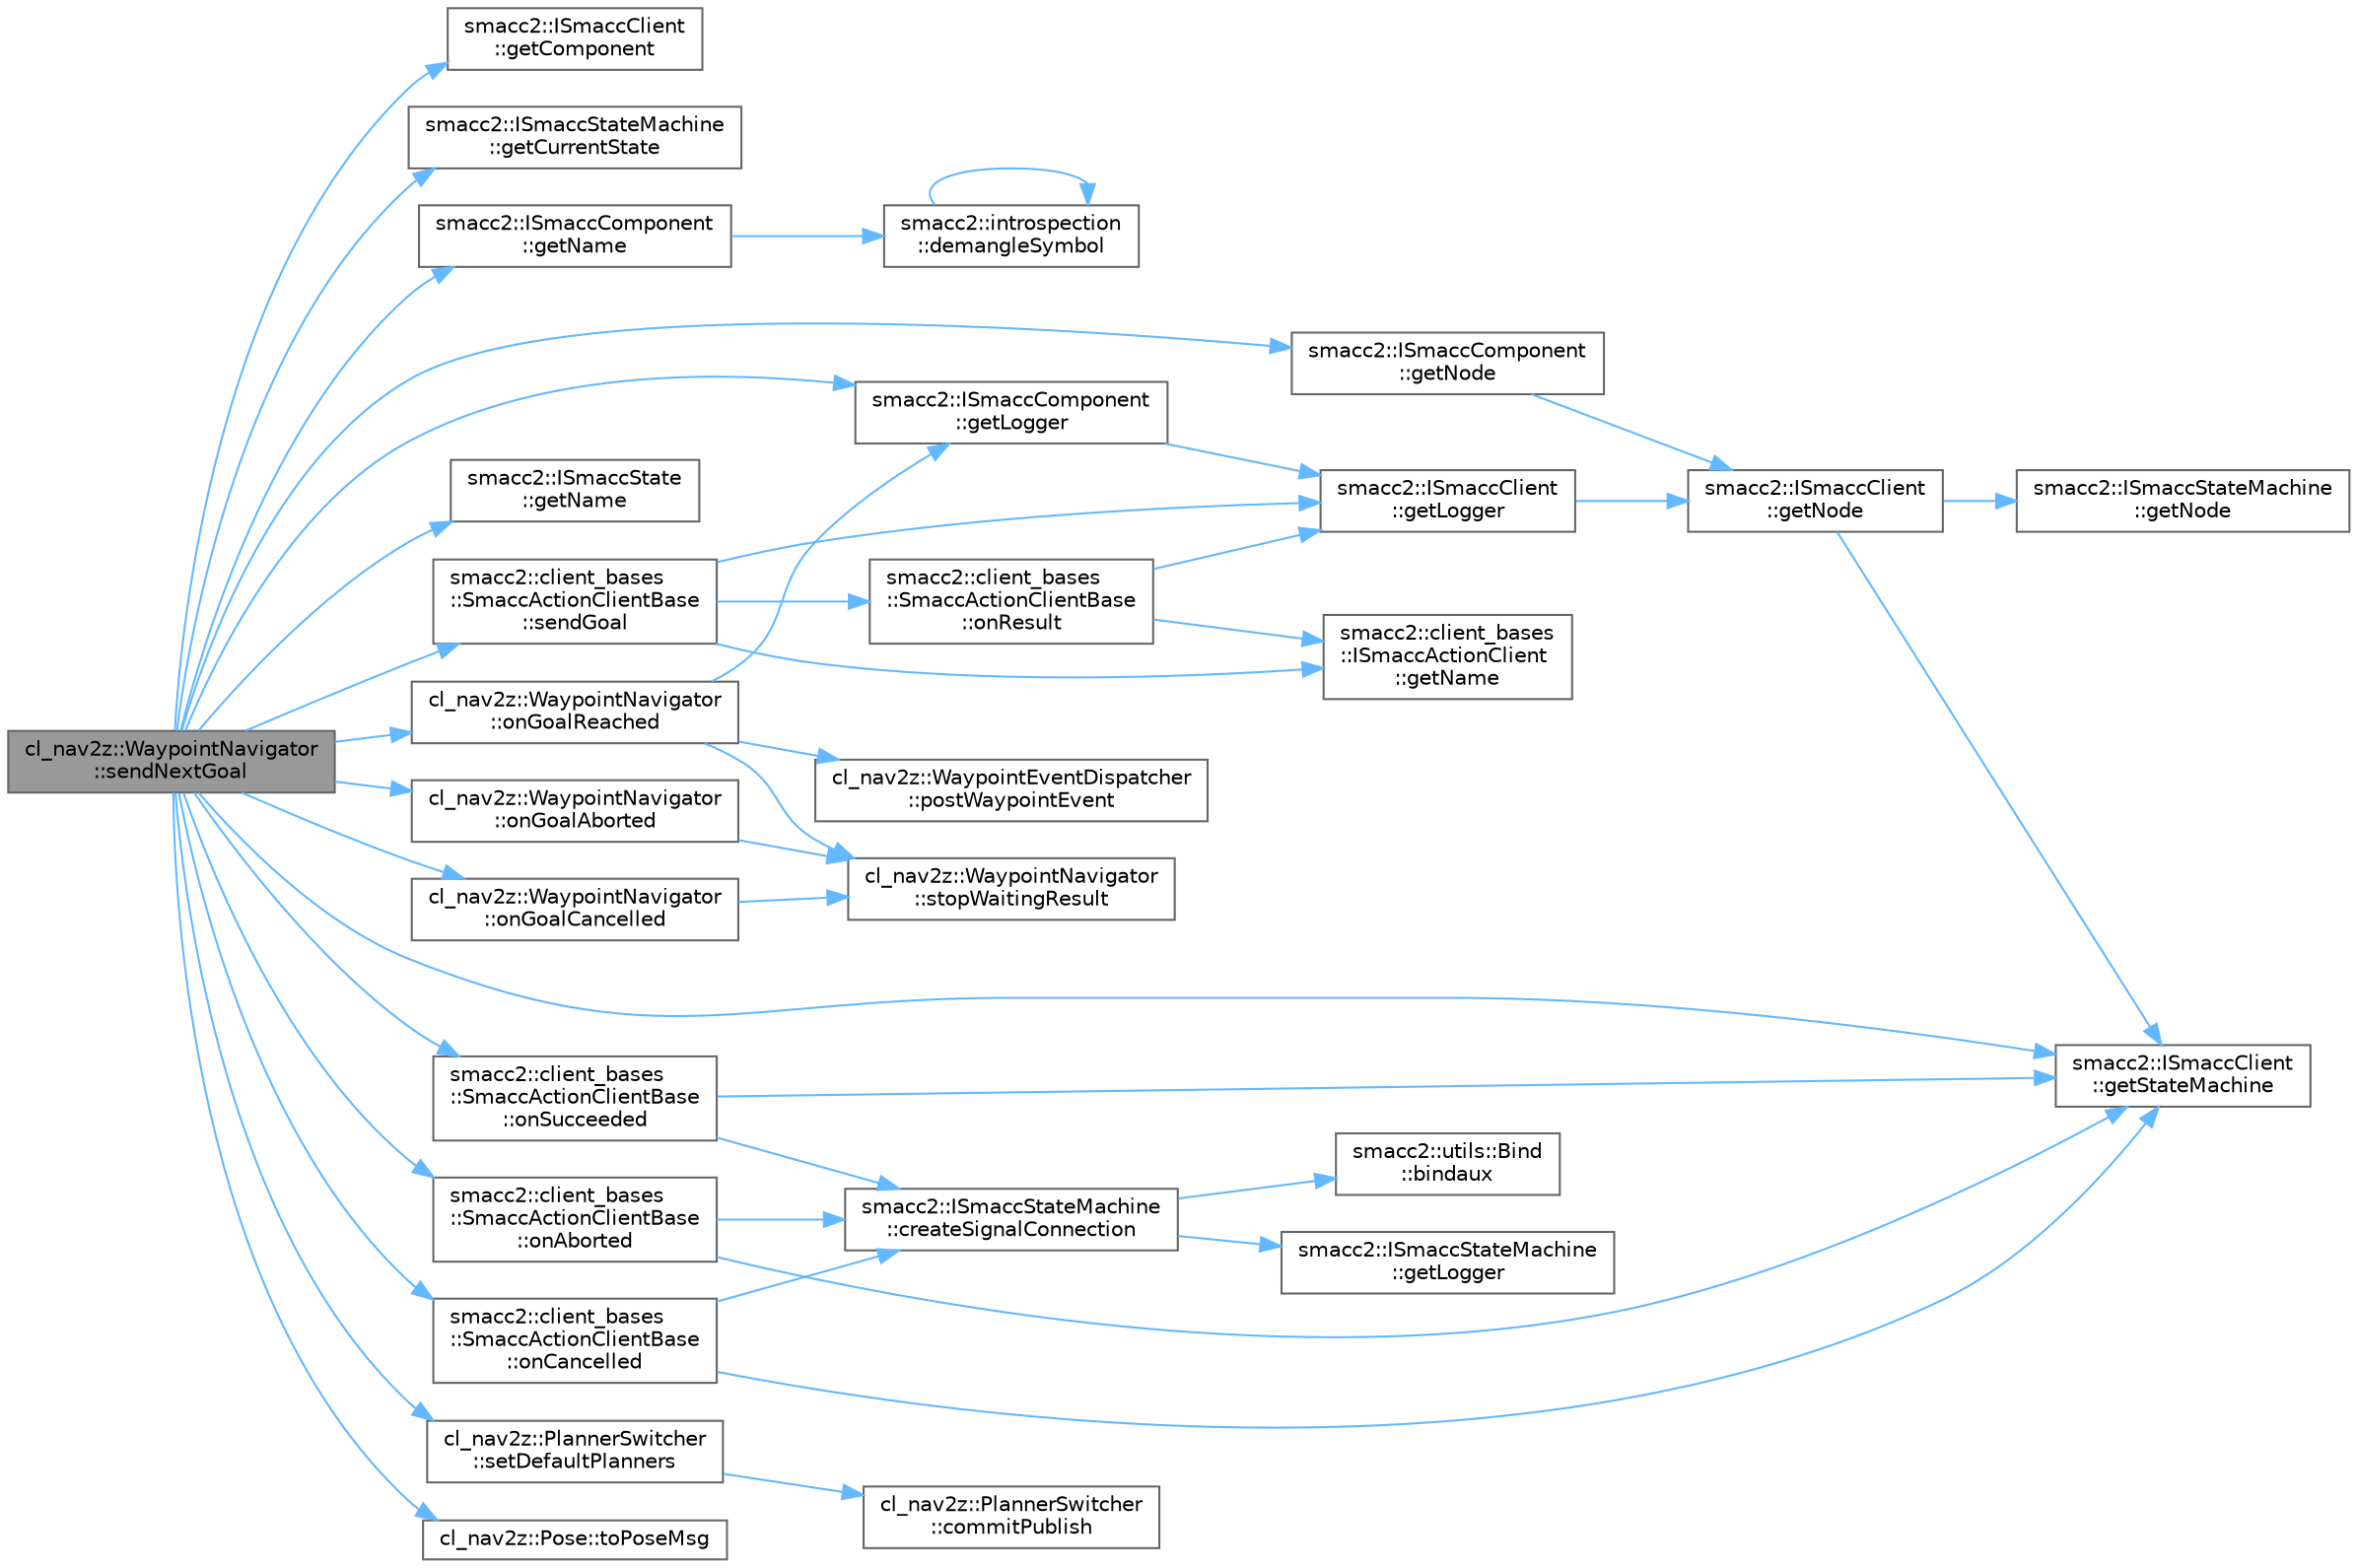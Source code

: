 digraph "cl_nav2z::WaypointNavigator::sendNextGoal"
{
 // LATEX_PDF_SIZE
  bgcolor="transparent";
  edge [fontname=Helvetica,fontsize=10,labelfontname=Helvetica,labelfontsize=10];
  node [fontname=Helvetica,fontsize=10,shape=box,height=0.2,width=0.4];
  rankdir="LR";
  Node1 [label="cl_nav2z::WaypointNavigator\l::sendNextGoal",height=0.2,width=0.4,color="gray40", fillcolor="grey60", style="filled", fontcolor="black",tooltip=" "];
  Node1 -> Node2 [color="steelblue1",style="solid"];
  Node2 [label="smacc2::ISmaccClient\l::getComponent",height=0.2,width=0.4,color="grey40", fillcolor="white", style="filled",URL="$classsmacc2_1_1ISmaccClient.html#afc6e0f5f82a4552134c9423b75e3ca1d",tooltip=" "];
  Node1 -> Node3 [color="steelblue1",style="solid"];
  Node3 [label="smacc2::ISmaccStateMachine\l::getCurrentState",height=0.2,width=0.4,color="grey40", fillcolor="white", style="filled",URL="$classsmacc2_1_1ISmaccStateMachine.html#aba8f61152440345ee508c7aa67fa6308",tooltip=" "];
  Node1 -> Node4 [color="steelblue1",style="solid"];
  Node4 [label="smacc2::ISmaccComponent\l::getLogger",height=0.2,width=0.4,color="grey40", fillcolor="white", style="filled",URL="$classsmacc2_1_1ISmaccComponent.html#a77ee85823bab8d84edcdf5d28782b728",tooltip=" "];
  Node4 -> Node5 [color="steelblue1",style="solid"];
  Node5 [label="smacc2::ISmaccClient\l::getLogger",height=0.2,width=0.4,color="grey40", fillcolor="white", style="filled",URL="$classsmacc2_1_1ISmaccClient.html#aaa82b9e079d2faf7bf4ba3a4dfecbf89",tooltip=" "];
  Node5 -> Node6 [color="steelblue1",style="solid"];
  Node6 [label="smacc2::ISmaccClient\l::getNode",height=0.2,width=0.4,color="grey40", fillcolor="white", style="filled",URL="$classsmacc2_1_1ISmaccClient.html#a0d0d53879b63fd45c78aac1c711f8708",tooltip=" "];
  Node6 -> Node7 [color="steelblue1",style="solid"];
  Node7 [label="smacc2::ISmaccStateMachine\l::getNode",height=0.2,width=0.4,color="grey40", fillcolor="white", style="filled",URL="$classsmacc2_1_1ISmaccStateMachine.html#a2cf8b817f7e137fc648e373ae4614a2f",tooltip=" "];
  Node6 -> Node8 [color="steelblue1",style="solid"];
  Node8 [label="smacc2::ISmaccClient\l::getStateMachine",height=0.2,width=0.4,color="grey40", fillcolor="white", style="filled",URL="$classsmacc2_1_1ISmaccClient.html#a0e489e232e516e1fea5f026531e10973",tooltip=" "];
  Node1 -> Node9 [color="steelblue1",style="solid"];
  Node9 [label="smacc2::ISmaccComponent\l::getName",height=0.2,width=0.4,color="grey40", fillcolor="white", style="filled",URL="$classsmacc2_1_1ISmaccComponent.html#a6fea938740f0c9ffc082b2ff076c900b",tooltip=" "];
  Node9 -> Node10 [color="steelblue1",style="solid"];
  Node10 [label="smacc2::introspection\l::demangleSymbol",height=0.2,width=0.4,color="grey40", fillcolor="white", style="filled",URL="$namespacesmacc2_1_1introspection.html#aba19132e50f25adee919c2504ae6a3a2",tooltip=" "];
  Node10 -> Node10 [color="steelblue1",style="solid"];
  Node1 -> Node11 [color="steelblue1",style="solid"];
  Node11 [label="smacc2::ISmaccState\l::getName",height=0.2,width=0.4,color="grey40", fillcolor="white", style="filled",URL="$classsmacc2_1_1ISmaccState.html#a69ec6fafcc7f109198412433cf06cbcc",tooltip=" "];
  Node1 -> Node12 [color="steelblue1",style="solid"];
  Node12 [label="smacc2::ISmaccComponent\l::getNode",height=0.2,width=0.4,color="grey40", fillcolor="white", style="filled",URL="$classsmacc2_1_1ISmaccComponent.html#aaac68614687bed658c59f8f15746ab91",tooltip=" "];
  Node12 -> Node6 [color="steelblue1",style="solid"];
  Node1 -> Node8 [color="steelblue1",style="solid"];
  Node1 -> Node13 [color="steelblue1",style="solid"];
  Node13 [label="smacc2::client_bases\l::SmaccActionClientBase\l::onAborted",height=0.2,width=0.4,color="grey40", fillcolor="white", style="filled",URL="$classsmacc2_1_1client__bases_1_1SmaccActionClientBase.html#a1d9dcf6e7552644a1009f9d5cdc7157b",tooltip=" "];
  Node13 -> Node14 [color="steelblue1",style="solid"];
  Node14 [label="smacc2::ISmaccStateMachine\l::createSignalConnection",height=0.2,width=0.4,color="grey40", fillcolor="white", style="filled",URL="$classsmacc2_1_1ISmaccStateMachine.html#a25f13e947197c61b66c12cf58ee351d5",tooltip=" "];
  Node14 -> Node15 [color="steelblue1",style="solid"];
  Node15 [label="smacc2::utils::Bind\l::bindaux",height=0.2,width=0.4,color="grey40", fillcolor="white", style="filled",URL="$structsmacc2_1_1utils_1_1Bind.html#a376e679d2086f7a58f91f764eed43f6d",tooltip=" "];
  Node14 -> Node16 [color="steelblue1",style="solid"];
  Node16 [label="smacc2::ISmaccStateMachine\l::getLogger",height=0.2,width=0.4,color="grey40", fillcolor="white", style="filled",URL="$classsmacc2_1_1ISmaccStateMachine.html#acc4b310700e4256383d28f56217c3ce1",tooltip=" "];
  Node13 -> Node8 [color="steelblue1",style="solid"];
  Node1 -> Node17 [color="steelblue1",style="solid"];
  Node17 [label="smacc2::client_bases\l::SmaccActionClientBase\l::onCancelled",height=0.2,width=0.4,color="grey40", fillcolor="white", style="filled",URL="$classsmacc2_1_1client__bases_1_1SmaccActionClientBase.html#ad10aab26b6ed355f8088a10ba234a16d",tooltip=" "];
  Node17 -> Node14 [color="steelblue1",style="solid"];
  Node17 -> Node8 [color="steelblue1",style="solid"];
  Node1 -> Node18 [color="steelblue1",style="solid"];
  Node18 [label="cl_nav2z::WaypointNavigator\l::onGoalAborted",height=0.2,width=0.4,color="grey40", fillcolor="white", style="filled",URL="$classcl__nav2z_1_1WaypointNavigator.html#a945ef643cfdfef0415a56b72d092cc15",tooltip=" "];
  Node18 -> Node19 [color="steelblue1",style="solid"];
  Node19 [label="cl_nav2z::WaypointNavigator\l::stopWaitingResult",height=0.2,width=0.4,color="grey40", fillcolor="white", style="filled",URL="$classcl__nav2z_1_1WaypointNavigator.html#ab04bb9ea0ebadfb25f50b5ce3a51047c",tooltip=" "];
  Node1 -> Node20 [color="steelblue1",style="solid"];
  Node20 [label="cl_nav2z::WaypointNavigator\l::onGoalCancelled",height=0.2,width=0.4,color="grey40", fillcolor="white", style="filled",URL="$classcl__nav2z_1_1WaypointNavigator.html#a536d76bf5ec5d25f04879ea07e490cf0",tooltip=" "];
  Node20 -> Node19 [color="steelblue1",style="solid"];
  Node1 -> Node21 [color="steelblue1",style="solid"];
  Node21 [label="cl_nav2z::WaypointNavigator\l::onGoalReached",height=0.2,width=0.4,color="grey40", fillcolor="white", style="filled",URL="$classcl__nav2z_1_1WaypointNavigator.html#ad23acb5fa0063cfd208e7858fd6274d4",tooltip=" "];
  Node21 -> Node4 [color="steelblue1",style="solid"];
  Node21 -> Node22 [color="steelblue1",style="solid"];
  Node22 [label="cl_nav2z::WaypointEventDispatcher\l::postWaypointEvent",height=0.2,width=0.4,color="grey40", fillcolor="white", style="filled",URL="$classcl__nav2z_1_1WaypointEventDispatcher.html#acdd27d0806aa7058eda93a582dcfff40",tooltip=" "];
  Node21 -> Node19 [color="steelblue1",style="solid"];
  Node1 -> Node23 [color="steelblue1",style="solid"];
  Node23 [label="smacc2::client_bases\l::SmaccActionClientBase\l::onSucceeded",height=0.2,width=0.4,color="grey40", fillcolor="white", style="filled",URL="$classsmacc2_1_1client__bases_1_1SmaccActionClientBase.html#a6f37d69935254227c9f7572a54817e5a",tooltip=" "];
  Node23 -> Node14 [color="steelblue1",style="solid"];
  Node23 -> Node8 [color="steelblue1",style="solid"];
  Node1 -> Node24 [color="steelblue1",style="solid"];
  Node24 [label="smacc2::client_bases\l::SmaccActionClientBase\l::sendGoal",height=0.2,width=0.4,color="grey40", fillcolor="white", style="filled",URL="$classsmacc2_1_1client__bases_1_1SmaccActionClientBase.html#ad6d79ea8762410e81df2a18e4f8eaf1a",tooltip=" "];
  Node24 -> Node5 [color="steelblue1",style="solid"];
  Node24 -> Node25 [color="steelblue1",style="solid"];
  Node25 [label="smacc2::client_bases\l::ISmaccActionClient\l::getName",height=0.2,width=0.4,color="grey40", fillcolor="white", style="filled",URL="$classsmacc2_1_1client__bases_1_1ISmaccActionClient.html#a9d0cb5696387ed37ff2ae505108c3517",tooltip=" "];
  Node24 -> Node26 [color="steelblue1",style="solid"];
  Node26 [label="smacc2::client_bases\l::SmaccActionClientBase\l::onResult",height=0.2,width=0.4,color="grey40", fillcolor="white", style="filled",URL="$classsmacc2_1_1client__bases_1_1SmaccActionClientBase.html#ab318d0712e1ddbac47f5b14e8fa71534",tooltip=" "];
  Node26 -> Node5 [color="steelblue1",style="solid"];
  Node26 -> Node25 [color="steelblue1",style="solid"];
  Node1 -> Node27 [color="steelblue1",style="solid"];
  Node27 [label="cl_nav2z::PlannerSwitcher\l::setDefaultPlanners",height=0.2,width=0.4,color="grey40", fillcolor="white", style="filled",URL="$classcl__nav2z_1_1PlannerSwitcher.html#a8c759acbd4af36f8ae90477a7ccb07f7",tooltip=" "];
  Node27 -> Node28 [color="steelblue1",style="solid"];
  Node28 [label="cl_nav2z::PlannerSwitcher\l::commitPublish",height=0.2,width=0.4,color="grey40", fillcolor="white", style="filled",URL="$classcl__nav2z_1_1PlannerSwitcher.html#ae3d78b9be6d2f18294586638d0b01e6e",tooltip=" "];
  Node1 -> Node29 [color="steelblue1",style="solid"];
  Node29 [label="cl_nav2z::Pose::toPoseMsg",height=0.2,width=0.4,color="grey40", fillcolor="white", style="filled",URL="$classcl__nav2z_1_1Pose.html#adcf225884841f43c599864a1927cdd6b",tooltip=" "];
}
